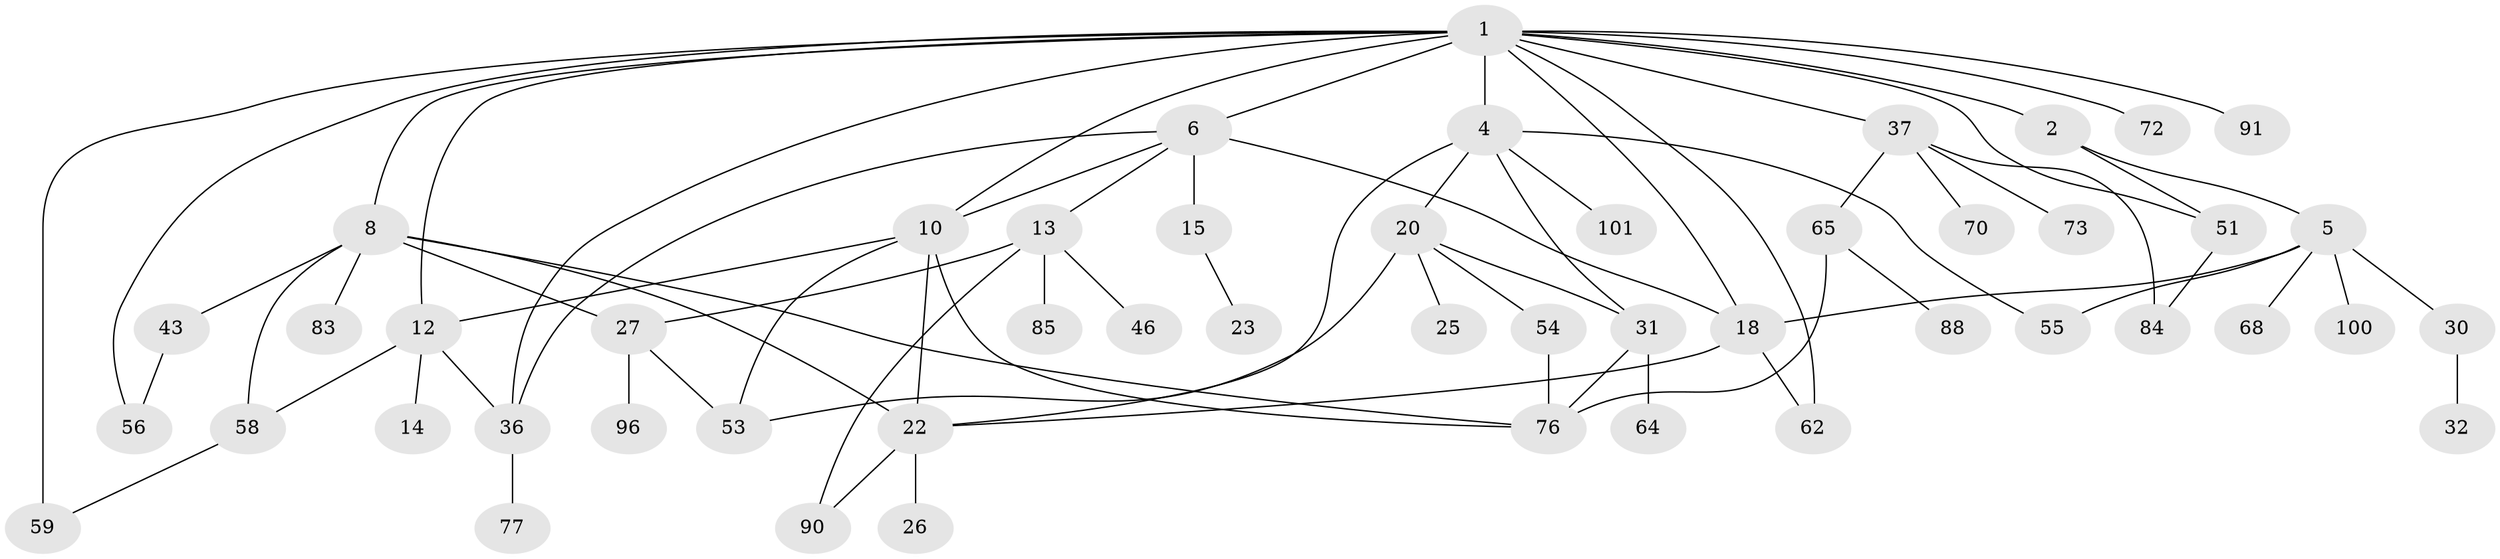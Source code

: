 // original degree distribution, {7: 0.0297029702970297, 3: 0.2079207920792079, 6: 0.04950495049504951, 5: 0.009900990099009901, 4: 0.13861386138613863, 2: 0.27722772277227725, 1: 0.2871287128712871}
// Generated by graph-tools (version 1.1) at 2025/13/03/09/25 04:13:25]
// undirected, 50 vertices, 74 edges
graph export_dot {
graph [start="1"]
  node [color=gray90,style=filled];
  1 [super="+3+21"];
  2;
  4;
  5 [super="+94+16"];
  6 [super="+97+44+34"];
  8 [super="+63+60+11"];
  10 [super="+17+33+66"];
  12 [super="+39+50"];
  13 [super="+28"];
  14 [super="+29"];
  15 [super="+98"];
  18 [super="+19+69"];
  20 [super="+41"];
  22;
  23;
  25;
  26;
  27 [super="+74+38+78"];
  30;
  31 [super="+45"];
  32;
  36 [super="+49"];
  37 [super="+71+95+48"];
  43;
  46 [super="+52"];
  51;
  53 [super="+81"];
  54;
  55;
  56;
  58 [super="+61"];
  59 [super="+67"];
  62;
  64;
  65;
  68;
  70;
  72;
  73;
  76 [super="+79"];
  77 [super="+89"];
  83;
  84 [super="+86+93"];
  85;
  88;
  90;
  91;
  96;
  100;
  101;
  1 -- 2;
  1 -- 6;
  1 -- 36;
  1 -- 37 [weight=2];
  1 -- 51;
  1 -- 4;
  1 -- 8;
  1 -- 72;
  1 -- 10;
  1 -- 91;
  1 -- 12;
  1 -- 18;
  1 -- 56;
  1 -- 59 [weight=2];
  1 -- 62;
  2 -- 5;
  2 -- 51;
  4 -- 20;
  4 -- 31;
  4 -- 101;
  4 -- 22;
  4 -- 55;
  5 -- 100;
  5 -- 68;
  5 -- 55;
  5 -- 30;
  5 -- 18;
  6 -- 13;
  6 -- 15 [weight=2];
  6 -- 10;
  6 -- 18;
  6 -- 36;
  8 -- 76;
  8 -- 83;
  8 -- 58;
  8 -- 43;
  8 -- 22;
  8 -- 27;
  10 -- 76;
  10 -- 53;
  10 -- 22;
  10 -- 12;
  12 -- 14;
  12 -- 58;
  12 -- 36;
  13 -- 27;
  13 -- 90;
  13 -- 85;
  13 -- 46;
  15 -- 23;
  18 -- 62;
  18 -- 22;
  20 -- 25;
  20 -- 54;
  20 -- 53;
  20 -- 31;
  22 -- 26;
  22 -- 90;
  27 -- 96;
  27 -- 53;
  30 -- 32;
  31 -- 64;
  31 -- 76;
  36 -- 77;
  37 -- 65;
  37 -- 84;
  37 -- 70 [weight=2];
  37 -- 73;
  43 -- 56;
  51 -- 84;
  54 -- 76;
  58 -- 59;
  65 -- 88;
  65 -- 76;
}
